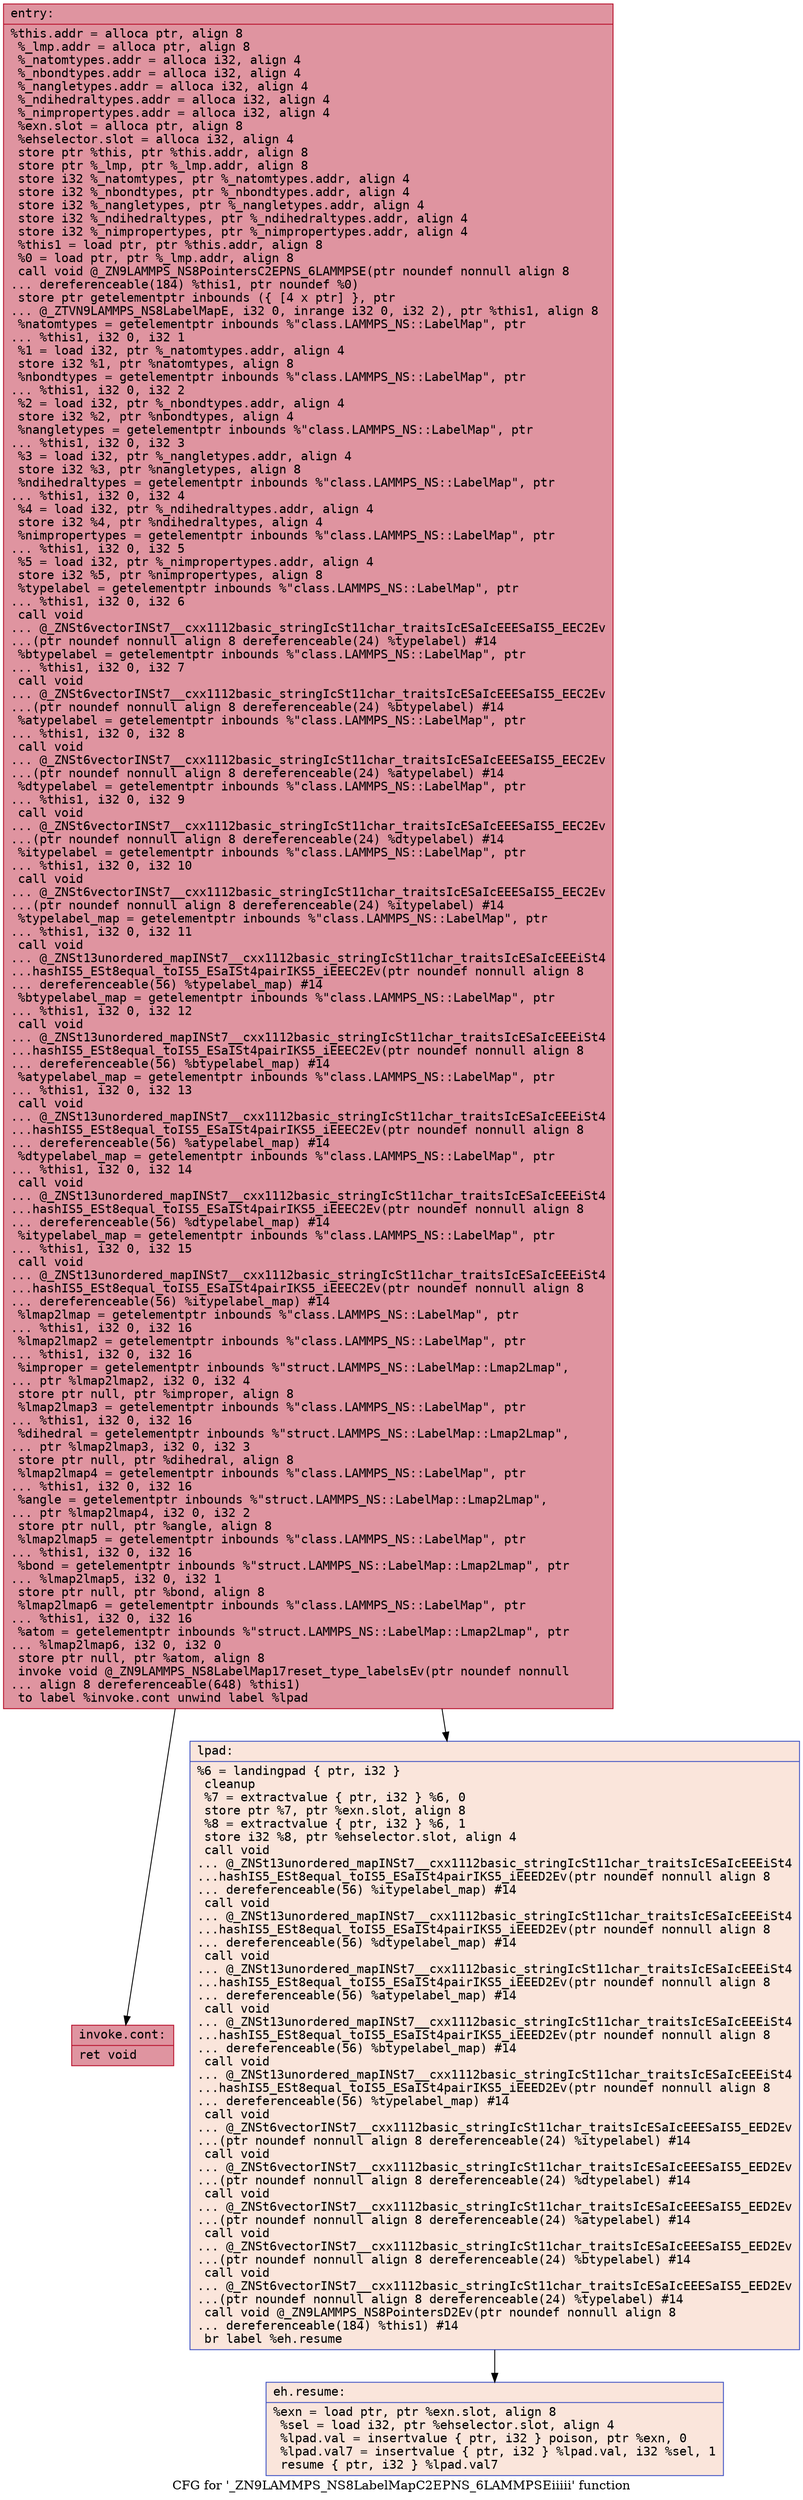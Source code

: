 digraph "CFG for '_ZN9LAMMPS_NS8LabelMapC2EPNS_6LAMMPSEiiiii' function" {
	label="CFG for '_ZN9LAMMPS_NS8LabelMapC2EPNS_6LAMMPSEiiiii' function";

	Node0x55bfca01fa50 [shape=record,color="#b70d28ff", style=filled, fillcolor="#b70d2870" fontname="Courier",label="{entry:\l|  %this.addr = alloca ptr, align 8\l  %_lmp.addr = alloca ptr, align 8\l  %_natomtypes.addr = alloca i32, align 4\l  %_nbondtypes.addr = alloca i32, align 4\l  %_nangletypes.addr = alloca i32, align 4\l  %_ndihedraltypes.addr = alloca i32, align 4\l  %_nimpropertypes.addr = alloca i32, align 4\l  %exn.slot = alloca ptr, align 8\l  %ehselector.slot = alloca i32, align 4\l  store ptr %this, ptr %this.addr, align 8\l  store ptr %_lmp, ptr %_lmp.addr, align 8\l  store i32 %_natomtypes, ptr %_natomtypes.addr, align 4\l  store i32 %_nbondtypes, ptr %_nbondtypes.addr, align 4\l  store i32 %_nangletypes, ptr %_nangletypes.addr, align 4\l  store i32 %_ndihedraltypes, ptr %_ndihedraltypes.addr, align 4\l  store i32 %_nimpropertypes, ptr %_nimpropertypes.addr, align 4\l  %this1 = load ptr, ptr %this.addr, align 8\l  %0 = load ptr, ptr %_lmp.addr, align 8\l  call void @_ZN9LAMMPS_NS8PointersC2EPNS_6LAMMPSE(ptr noundef nonnull align 8\l... dereferenceable(184) %this1, ptr noundef %0)\l  store ptr getelementptr inbounds (\{ [4 x ptr] \}, ptr\l... @_ZTVN9LAMMPS_NS8LabelMapE, i32 0, inrange i32 0, i32 2), ptr %this1, align 8\l  %natomtypes = getelementptr inbounds %\"class.LAMMPS_NS::LabelMap\", ptr\l... %this1, i32 0, i32 1\l  %1 = load i32, ptr %_natomtypes.addr, align 4\l  store i32 %1, ptr %natomtypes, align 8\l  %nbondtypes = getelementptr inbounds %\"class.LAMMPS_NS::LabelMap\", ptr\l... %this1, i32 0, i32 2\l  %2 = load i32, ptr %_nbondtypes.addr, align 4\l  store i32 %2, ptr %nbondtypes, align 4\l  %nangletypes = getelementptr inbounds %\"class.LAMMPS_NS::LabelMap\", ptr\l... %this1, i32 0, i32 3\l  %3 = load i32, ptr %_nangletypes.addr, align 4\l  store i32 %3, ptr %nangletypes, align 8\l  %ndihedraltypes = getelementptr inbounds %\"class.LAMMPS_NS::LabelMap\", ptr\l... %this1, i32 0, i32 4\l  %4 = load i32, ptr %_ndihedraltypes.addr, align 4\l  store i32 %4, ptr %ndihedraltypes, align 4\l  %nimpropertypes = getelementptr inbounds %\"class.LAMMPS_NS::LabelMap\", ptr\l... %this1, i32 0, i32 5\l  %5 = load i32, ptr %_nimpropertypes.addr, align 4\l  store i32 %5, ptr %nimpropertypes, align 8\l  %typelabel = getelementptr inbounds %\"class.LAMMPS_NS::LabelMap\", ptr\l... %this1, i32 0, i32 6\l  call void\l... @_ZNSt6vectorINSt7__cxx1112basic_stringIcSt11char_traitsIcESaIcEEESaIS5_EEC2Ev\l...(ptr noundef nonnull align 8 dereferenceable(24) %typelabel) #14\l  %btypelabel = getelementptr inbounds %\"class.LAMMPS_NS::LabelMap\", ptr\l... %this1, i32 0, i32 7\l  call void\l... @_ZNSt6vectorINSt7__cxx1112basic_stringIcSt11char_traitsIcESaIcEEESaIS5_EEC2Ev\l...(ptr noundef nonnull align 8 dereferenceable(24) %btypelabel) #14\l  %atypelabel = getelementptr inbounds %\"class.LAMMPS_NS::LabelMap\", ptr\l... %this1, i32 0, i32 8\l  call void\l... @_ZNSt6vectorINSt7__cxx1112basic_stringIcSt11char_traitsIcESaIcEEESaIS5_EEC2Ev\l...(ptr noundef nonnull align 8 dereferenceable(24) %atypelabel) #14\l  %dtypelabel = getelementptr inbounds %\"class.LAMMPS_NS::LabelMap\", ptr\l... %this1, i32 0, i32 9\l  call void\l... @_ZNSt6vectorINSt7__cxx1112basic_stringIcSt11char_traitsIcESaIcEEESaIS5_EEC2Ev\l...(ptr noundef nonnull align 8 dereferenceable(24) %dtypelabel) #14\l  %itypelabel = getelementptr inbounds %\"class.LAMMPS_NS::LabelMap\", ptr\l... %this1, i32 0, i32 10\l  call void\l... @_ZNSt6vectorINSt7__cxx1112basic_stringIcSt11char_traitsIcESaIcEEESaIS5_EEC2Ev\l...(ptr noundef nonnull align 8 dereferenceable(24) %itypelabel) #14\l  %typelabel_map = getelementptr inbounds %\"class.LAMMPS_NS::LabelMap\", ptr\l... %this1, i32 0, i32 11\l  call void\l... @_ZNSt13unordered_mapINSt7__cxx1112basic_stringIcSt11char_traitsIcESaIcEEEiSt4\l...hashIS5_ESt8equal_toIS5_ESaISt4pairIKS5_iEEEC2Ev(ptr noundef nonnull align 8\l... dereferenceable(56) %typelabel_map) #14\l  %btypelabel_map = getelementptr inbounds %\"class.LAMMPS_NS::LabelMap\", ptr\l... %this1, i32 0, i32 12\l  call void\l... @_ZNSt13unordered_mapINSt7__cxx1112basic_stringIcSt11char_traitsIcESaIcEEEiSt4\l...hashIS5_ESt8equal_toIS5_ESaISt4pairIKS5_iEEEC2Ev(ptr noundef nonnull align 8\l... dereferenceable(56) %btypelabel_map) #14\l  %atypelabel_map = getelementptr inbounds %\"class.LAMMPS_NS::LabelMap\", ptr\l... %this1, i32 0, i32 13\l  call void\l... @_ZNSt13unordered_mapINSt7__cxx1112basic_stringIcSt11char_traitsIcESaIcEEEiSt4\l...hashIS5_ESt8equal_toIS5_ESaISt4pairIKS5_iEEEC2Ev(ptr noundef nonnull align 8\l... dereferenceable(56) %atypelabel_map) #14\l  %dtypelabel_map = getelementptr inbounds %\"class.LAMMPS_NS::LabelMap\", ptr\l... %this1, i32 0, i32 14\l  call void\l... @_ZNSt13unordered_mapINSt7__cxx1112basic_stringIcSt11char_traitsIcESaIcEEEiSt4\l...hashIS5_ESt8equal_toIS5_ESaISt4pairIKS5_iEEEC2Ev(ptr noundef nonnull align 8\l... dereferenceable(56) %dtypelabel_map) #14\l  %itypelabel_map = getelementptr inbounds %\"class.LAMMPS_NS::LabelMap\", ptr\l... %this1, i32 0, i32 15\l  call void\l... @_ZNSt13unordered_mapINSt7__cxx1112basic_stringIcSt11char_traitsIcESaIcEEEiSt4\l...hashIS5_ESt8equal_toIS5_ESaISt4pairIKS5_iEEEC2Ev(ptr noundef nonnull align 8\l... dereferenceable(56) %itypelabel_map) #14\l  %lmap2lmap = getelementptr inbounds %\"class.LAMMPS_NS::LabelMap\", ptr\l... %this1, i32 0, i32 16\l  %lmap2lmap2 = getelementptr inbounds %\"class.LAMMPS_NS::LabelMap\", ptr\l... %this1, i32 0, i32 16\l  %improper = getelementptr inbounds %\"struct.LAMMPS_NS::LabelMap::Lmap2Lmap\",\l... ptr %lmap2lmap2, i32 0, i32 4\l  store ptr null, ptr %improper, align 8\l  %lmap2lmap3 = getelementptr inbounds %\"class.LAMMPS_NS::LabelMap\", ptr\l... %this1, i32 0, i32 16\l  %dihedral = getelementptr inbounds %\"struct.LAMMPS_NS::LabelMap::Lmap2Lmap\",\l... ptr %lmap2lmap3, i32 0, i32 3\l  store ptr null, ptr %dihedral, align 8\l  %lmap2lmap4 = getelementptr inbounds %\"class.LAMMPS_NS::LabelMap\", ptr\l... %this1, i32 0, i32 16\l  %angle = getelementptr inbounds %\"struct.LAMMPS_NS::LabelMap::Lmap2Lmap\",\l... ptr %lmap2lmap4, i32 0, i32 2\l  store ptr null, ptr %angle, align 8\l  %lmap2lmap5 = getelementptr inbounds %\"class.LAMMPS_NS::LabelMap\", ptr\l... %this1, i32 0, i32 16\l  %bond = getelementptr inbounds %\"struct.LAMMPS_NS::LabelMap::Lmap2Lmap\", ptr\l... %lmap2lmap5, i32 0, i32 1\l  store ptr null, ptr %bond, align 8\l  %lmap2lmap6 = getelementptr inbounds %\"class.LAMMPS_NS::LabelMap\", ptr\l... %this1, i32 0, i32 16\l  %atom = getelementptr inbounds %\"struct.LAMMPS_NS::LabelMap::Lmap2Lmap\", ptr\l... %lmap2lmap6, i32 0, i32 0\l  store ptr null, ptr %atom, align 8\l  invoke void @_ZN9LAMMPS_NS8LabelMap17reset_type_labelsEv(ptr noundef nonnull\l... align 8 dereferenceable(648) %this1)\l          to label %invoke.cont unwind label %lpad\l}"];
	Node0x55bfca01fa50 -> Node0x55bfca024d40[tooltip="entry -> invoke.cont\nProbability 100.00%" ];
	Node0x55bfca01fa50 -> Node0x55bfca024e20[tooltip="entry -> lpad\nProbability 0.00%" ];
	Node0x55bfca024d40 [shape=record,color="#b70d28ff", style=filled, fillcolor="#b70d2870" fontname="Courier",label="{invoke.cont:\l|  ret void\l}"];
	Node0x55bfca024e20 [shape=record,color="#3d50c3ff", style=filled, fillcolor="#f4c5ad70" fontname="Courier",label="{lpad:\l|  %6 = landingpad \{ ptr, i32 \}\l          cleanup\l  %7 = extractvalue \{ ptr, i32 \} %6, 0\l  store ptr %7, ptr %exn.slot, align 8\l  %8 = extractvalue \{ ptr, i32 \} %6, 1\l  store i32 %8, ptr %ehselector.slot, align 4\l  call void\l... @_ZNSt13unordered_mapINSt7__cxx1112basic_stringIcSt11char_traitsIcESaIcEEEiSt4\l...hashIS5_ESt8equal_toIS5_ESaISt4pairIKS5_iEEED2Ev(ptr noundef nonnull align 8\l... dereferenceable(56) %itypelabel_map) #14\l  call void\l... @_ZNSt13unordered_mapINSt7__cxx1112basic_stringIcSt11char_traitsIcESaIcEEEiSt4\l...hashIS5_ESt8equal_toIS5_ESaISt4pairIKS5_iEEED2Ev(ptr noundef nonnull align 8\l... dereferenceable(56) %dtypelabel_map) #14\l  call void\l... @_ZNSt13unordered_mapINSt7__cxx1112basic_stringIcSt11char_traitsIcESaIcEEEiSt4\l...hashIS5_ESt8equal_toIS5_ESaISt4pairIKS5_iEEED2Ev(ptr noundef nonnull align 8\l... dereferenceable(56) %atypelabel_map) #14\l  call void\l... @_ZNSt13unordered_mapINSt7__cxx1112basic_stringIcSt11char_traitsIcESaIcEEEiSt4\l...hashIS5_ESt8equal_toIS5_ESaISt4pairIKS5_iEEED2Ev(ptr noundef nonnull align 8\l... dereferenceable(56) %btypelabel_map) #14\l  call void\l... @_ZNSt13unordered_mapINSt7__cxx1112basic_stringIcSt11char_traitsIcESaIcEEEiSt4\l...hashIS5_ESt8equal_toIS5_ESaISt4pairIKS5_iEEED2Ev(ptr noundef nonnull align 8\l... dereferenceable(56) %typelabel_map) #14\l  call void\l... @_ZNSt6vectorINSt7__cxx1112basic_stringIcSt11char_traitsIcESaIcEEESaIS5_EED2Ev\l...(ptr noundef nonnull align 8 dereferenceable(24) %itypelabel) #14\l  call void\l... @_ZNSt6vectorINSt7__cxx1112basic_stringIcSt11char_traitsIcESaIcEEESaIS5_EED2Ev\l...(ptr noundef nonnull align 8 dereferenceable(24) %dtypelabel) #14\l  call void\l... @_ZNSt6vectorINSt7__cxx1112basic_stringIcSt11char_traitsIcESaIcEEESaIS5_EED2Ev\l...(ptr noundef nonnull align 8 dereferenceable(24) %atypelabel) #14\l  call void\l... @_ZNSt6vectorINSt7__cxx1112basic_stringIcSt11char_traitsIcESaIcEEESaIS5_EED2Ev\l...(ptr noundef nonnull align 8 dereferenceable(24) %btypelabel) #14\l  call void\l... @_ZNSt6vectorINSt7__cxx1112basic_stringIcSt11char_traitsIcESaIcEEESaIS5_EED2Ev\l...(ptr noundef nonnull align 8 dereferenceable(24) %typelabel) #14\l  call void @_ZN9LAMMPS_NS8PointersD2Ev(ptr noundef nonnull align 8\l... dereferenceable(184) %this1) #14\l  br label %eh.resume\l}"];
	Node0x55bfca024e20 -> Node0x55bfca026200[tooltip="lpad -> eh.resume\nProbability 100.00%" ];
	Node0x55bfca026200 [shape=record,color="#3d50c3ff", style=filled, fillcolor="#f4c5ad70" fontname="Courier",label="{eh.resume:\l|  %exn = load ptr, ptr %exn.slot, align 8\l  %sel = load i32, ptr %ehselector.slot, align 4\l  %lpad.val = insertvalue \{ ptr, i32 \} poison, ptr %exn, 0\l  %lpad.val7 = insertvalue \{ ptr, i32 \} %lpad.val, i32 %sel, 1\l  resume \{ ptr, i32 \} %lpad.val7\l}"];
}
